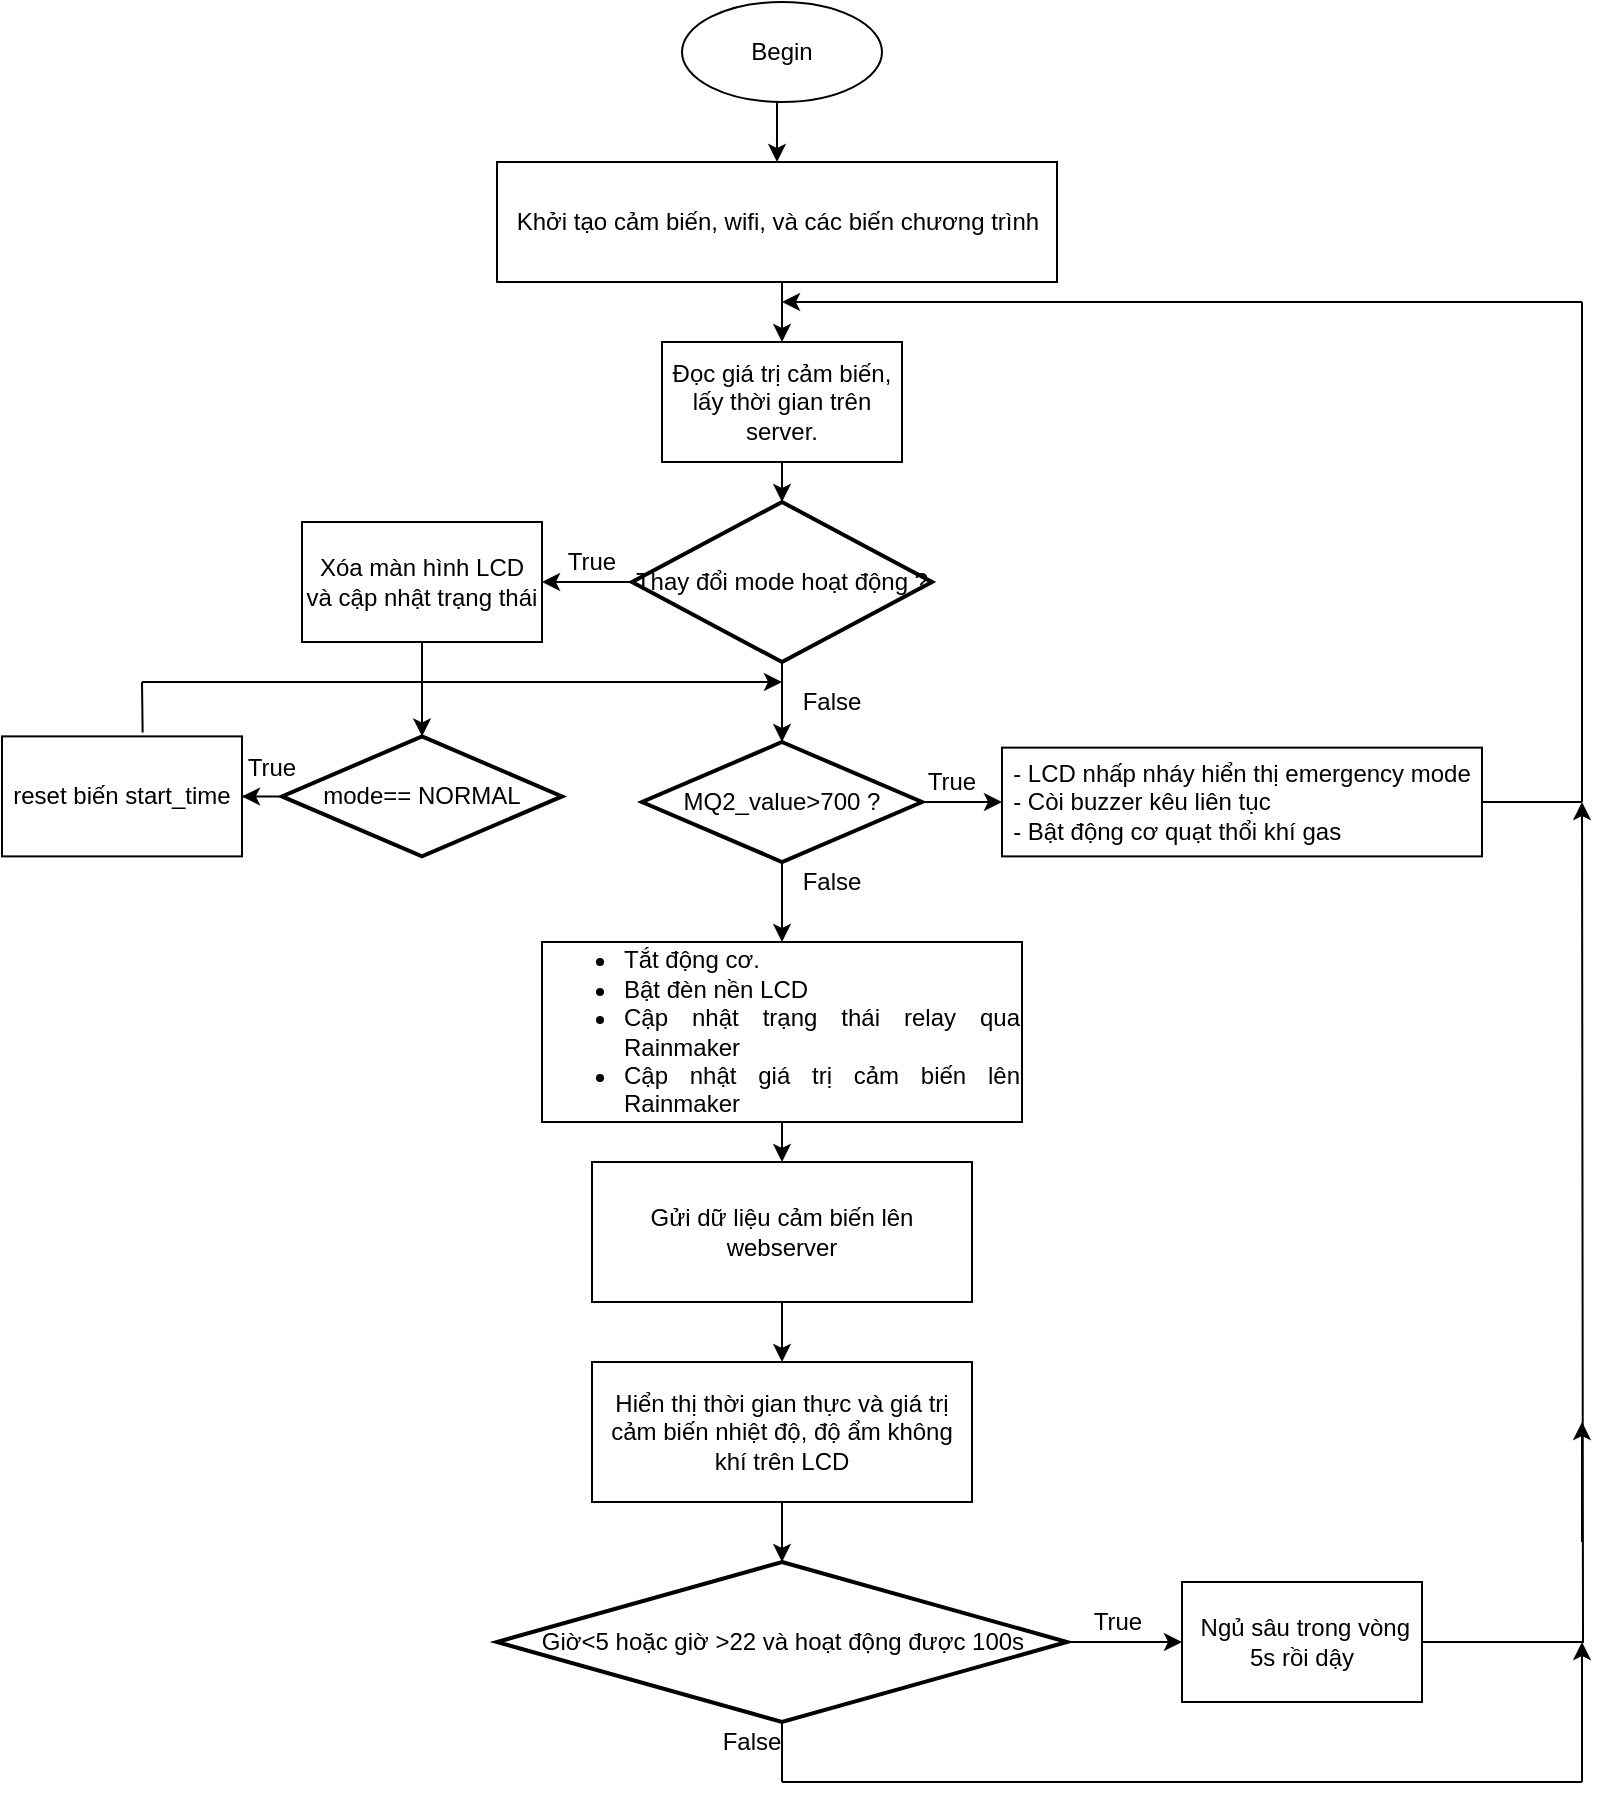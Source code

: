 <mxfile version="25.0.1">
  <diagram name="Page-1" id="8qg7KSSjWDyK8bKFyOf4">
    <mxGraphModel dx="1674" dy="772" grid="1" gridSize="10" guides="1" tooltips="1" connect="1" arrows="1" fold="1" page="1" pageScale="1" pageWidth="850" pageHeight="1100" math="0" shadow="0">
      <root>
        <mxCell id="0" />
        <mxCell id="1" parent="0" />
        <mxCell id="Wlit7dpWgTV-Mipl9ggA-3" style="edgeStyle=orthogonalEdgeStyle;rounded=0;orthogonalLoop=1;jettySize=auto;html=1;exitX=0.5;exitY=1;exitDx=0;exitDy=0;entryX=0.5;entryY=0;entryDx=0;entryDy=0;" edge="1" parent="1" source="Wlit7dpWgTV-Mipl9ggA-1" target="Wlit7dpWgTV-Mipl9ggA-2">
          <mxGeometry relative="1" as="geometry" />
        </mxCell>
        <mxCell id="Wlit7dpWgTV-Mipl9ggA-1" value="Begin" style="ellipse;whiteSpace=wrap;html=1;" vertex="1" parent="1">
          <mxGeometry x="350" y="30" width="100" height="50" as="geometry" />
        </mxCell>
        <mxCell id="Wlit7dpWgTV-Mipl9ggA-5" style="edgeStyle=orthogonalEdgeStyle;rounded=0;orthogonalLoop=1;jettySize=auto;html=1;exitX=0.5;exitY=1;exitDx=0;exitDy=0;entryX=0.5;entryY=0;entryDx=0;entryDy=0;" edge="1" parent="1" source="Wlit7dpWgTV-Mipl9ggA-2" target="Wlit7dpWgTV-Mipl9ggA-4">
          <mxGeometry relative="1" as="geometry" />
        </mxCell>
        <mxCell id="Wlit7dpWgTV-Mipl9ggA-2" value="Khởi tạo cảm biến, wifi, và các biến chương trình" style="rounded=0;whiteSpace=wrap;html=1;" vertex="1" parent="1">
          <mxGeometry x="257.5" y="110" width="280" height="60" as="geometry" />
        </mxCell>
        <mxCell id="Wlit7dpWgTV-Mipl9ggA-4" value="Đọc giá trị cảm biến, lấy thời gian trên server." style="rounded=0;whiteSpace=wrap;html=1;" vertex="1" parent="1">
          <mxGeometry x="340" y="200" width="120" height="60" as="geometry" />
        </mxCell>
        <mxCell id="Wlit7dpWgTV-Mipl9ggA-9" style="edgeStyle=orthogonalEdgeStyle;rounded=0;orthogonalLoop=1;jettySize=auto;html=1;exitX=0;exitY=0.5;exitDx=0;exitDy=0;exitPerimeter=0;entryX=1;entryY=0.5;entryDx=0;entryDy=0;" edge="1" parent="1" source="Wlit7dpWgTV-Mipl9ggA-6" target="Wlit7dpWgTV-Mipl9ggA-8">
          <mxGeometry relative="1" as="geometry" />
        </mxCell>
        <mxCell id="Wlit7dpWgTV-Mipl9ggA-6" value="Thay đổi mode hoạt động ?" style="strokeWidth=2;html=1;shape=mxgraph.flowchart.decision;whiteSpace=wrap;" vertex="1" parent="1">
          <mxGeometry x="325" y="280" width="150" height="80" as="geometry" />
        </mxCell>
        <mxCell id="Wlit7dpWgTV-Mipl9ggA-7" style="edgeStyle=orthogonalEdgeStyle;rounded=0;orthogonalLoop=1;jettySize=auto;html=1;exitX=0.5;exitY=1;exitDx=0;exitDy=0;entryX=0.5;entryY=0;entryDx=0;entryDy=0;entryPerimeter=0;" edge="1" parent="1" source="Wlit7dpWgTV-Mipl9ggA-4" target="Wlit7dpWgTV-Mipl9ggA-6">
          <mxGeometry relative="1" as="geometry" />
        </mxCell>
        <mxCell id="Wlit7dpWgTV-Mipl9ggA-8" value="Xóa màn hình LCD và cập nhật trạng thái" style="rounded=0;whiteSpace=wrap;html=1;" vertex="1" parent="1">
          <mxGeometry x="160" y="290" width="120" height="60" as="geometry" />
        </mxCell>
        <mxCell id="Wlit7dpWgTV-Mipl9ggA-13" value="" style="edgeStyle=orthogonalEdgeStyle;rounded=0;orthogonalLoop=1;jettySize=auto;html=1;" edge="1" parent="1" source="Wlit7dpWgTV-Mipl9ggA-10" target="Wlit7dpWgTV-Mipl9ggA-12">
          <mxGeometry relative="1" as="geometry" />
        </mxCell>
        <mxCell id="Wlit7dpWgTV-Mipl9ggA-10" value="mode== NORMAL" style="strokeWidth=2;html=1;shape=mxgraph.flowchart.decision;whiteSpace=wrap;" vertex="1" parent="1">
          <mxGeometry x="150" y="397.19" width="140" height="60" as="geometry" />
        </mxCell>
        <mxCell id="Wlit7dpWgTV-Mipl9ggA-11" style="edgeStyle=orthogonalEdgeStyle;rounded=0;orthogonalLoop=1;jettySize=auto;html=1;entryX=0.5;entryY=0;entryDx=0;entryDy=0;entryPerimeter=0;" edge="1" parent="1" source="Wlit7dpWgTV-Mipl9ggA-8" target="Wlit7dpWgTV-Mipl9ggA-10">
          <mxGeometry relative="1" as="geometry" />
        </mxCell>
        <mxCell id="Wlit7dpWgTV-Mipl9ggA-12" value="reset biến start_time" style="rounded=0;whiteSpace=wrap;html=1;" vertex="1" parent="1">
          <mxGeometry x="10" y="397.19" width="120" height="60" as="geometry" />
        </mxCell>
        <mxCell id="Wlit7dpWgTV-Mipl9ggA-14" value="True" style="text;strokeColor=none;align=center;fillColor=none;html=1;verticalAlign=middle;whiteSpace=wrap;rounded=0;" vertex="1" parent="1">
          <mxGeometry x="280" y="300" width="50" height="20" as="geometry" />
        </mxCell>
        <mxCell id="Wlit7dpWgTV-Mipl9ggA-15" value="True" style="text;strokeColor=none;align=center;fillColor=none;html=1;verticalAlign=middle;whiteSpace=wrap;rounded=0;" vertex="1" parent="1">
          <mxGeometry x="120" y="402.82" width="50" height="20" as="geometry" />
        </mxCell>
        <mxCell id="Wlit7dpWgTV-Mipl9ggA-20" style="edgeStyle=orthogonalEdgeStyle;rounded=0;orthogonalLoop=1;jettySize=auto;html=1;exitX=1;exitY=0.5;exitDx=0;exitDy=0;exitPerimeter=0;entryX=0;entryY=0.5;entryDx=0;entryDy=0;" edge="1" parent="1" source="Wlit7dpWgTV-Mipl9ggA-16" target="Wlit7dpWgTV-Mipl9ggA-19">
          <mxGeometry relative="1" as="geometry" />
        </mxCell>
        <mxCell id="Wlit7dpWgTV-Mipl9ggA-24" style="edgeStyle=orthogonalEdgeStyle;rounded=0;orthogonalLoop=1;jettySize=auto;html=1;exitX=0.5;exitY=1;exitDx=0;exitDy=0;exitPerimeter=0;entryX=0.5;entryY=0;entryDx=0;entryDy=0;" edge="1" parent="1" source="Wlit7dpWgTV-Mipl9ggA-16" target="Wlit7dpWgTV-Mipl9ggA-23">
          <mxGeometry relative="1" as="geometry" />
        </mxCell>
        <mxCell id="Wlit7dpWgTV-Mipl9ggA-16" value="MQ2_value&amp;gt;700 ?" style="strokeWidth=2;html=1;shape=mxgraph.flowchart.decision;whiteSpace=wrap;" vertex="1" parent="1">
          <mxGeometry x="330" y="400" width="140" height="60" as="geometry" />
        </mxCell>
        <mxCell id="Wlit7dpWgTV-Mipl9ggA-17" style="edgeStyle=orthogonalEdgeStyle;rounded=0;orthogonalLoop=1;jettySize=auto;html=1;exitX=0.5;exitY=1;exitDx=0;exitDy=0;exitPerimeter=0;entryX=0.5;entryY=0;entryDx=0;entryDy=0;entryPerimeter=0;" edge="1" parent="1" source="Wlit7dpWgTV-Mipl9ggA-6" target="Wlit7dpWgTV-Mipl9ggA-16">
          <mxGeometry relative="1" as="geometry" />
        </mxCell>
        <mxCell id="Wlit7dpWgTV-Mipl9ggA-19" value="&lt;div style=&quot;text-align: justify;&quot;&gt;&lt;span style=&quot;background-color: initial;&quot;&gt;- LCD nhấp nháy hiển thị emergency mode&lt;/span&gt;&lt;/div&gt;&lt;div style=&quot;text-align: justify;&quot;&gt;&lt;span style=&quot;background-color: initial;&quot;&gt;- Còi buzzer kêu liên tục&lt;/span&gt;&lt;/div&gt;&lt;div style=&quot;text-align: justify;&quot;&gt;- Bật động cơ quạt thổi khí gas&lt;/div&gt;" style="rounded=0;whiteSpace=wrap;html=1;" vertex="1" parent="1">
          <mxGeometry x="510" y="402.82" width="240" height="54.37" as="geometry" />
        </mxCell>
        <mxCell id="Wlit7dpWgTV-Mipl9ggA-21" value="True" style="text;strokeColor=none;align=center;fillColor=none;html=1;verticalAlign=middle;whiteSpace=wrap;rounded=0;" vertex="1" parent="1">
          <mxGeometry x="460" y="410" width="50" height="20" as="geometry" />
        </mxCell>
        <mxCell id="Wlit7dpWgTV-Mipl9ggA-22" value="False" style="text;strokeColor=none;align=center;fillColor=none;html=1;verticalAlign=middle;whiteSpace=wrap;rounded=0;" vertex="1" parent="1">
          <mxGeometry x="400" y="370" width="50" height="20" as="geometry" />
        </mxCell>
        <mxCell id="Wlit7dpWgTV-Mipl9ggA-27" style="edgeStyle=orthogonalEdgeStyle;rounded=0;orthogonalLoop=1;jettySize=auto;html=1;exitX=0.5;exitY=1;exitDx=0;exitDy=0;entryX=0.5;entryY=0;entryDx=0;entryDy=0;" edge="1" parent="1" source="Wlit7dpWgTV-Mipl9ggA-23" target="Wlit7dpWgTV-Mipl9ggA-26">
          <mxGeometry relative="1" as="geometry" />
        </mxCell>
        <mxCell id="Wlit7dpWgTV-Mipl9ggA-23" value="&lt;ul&gt;&lt;li style=&quot;text-align: justify;&quot;&gt;Tắt động cơ.&lt;/li&gt;&lt;li style=&quot;text-align: justify;&quot;&gt;Bật đèn nền LCD&lt;/li&gt;&lt;li style=&quot;text-align: justify;&quot;&gt;Cập nhật trạng thái relay qua Rainmaker&lt;/li&gt;&lt;li style=&quot;text-align: justify;&quot;&gt;Cập nhật giá trị cảm biến lên Rainmaker&lt;/li&gt;&lt;/ul&gt;" style="rounded=0;whiteSpace=wrap;html=1;" vertex="1" parent="1">
          <mxGeometry x="280" y="500" width="240" height="90" as="geometry" />
        </mxCell>
        <mxCell id="Wlit7dpWgTV-Mipl9ggA-25" value="False" style="text;strokeColor=none;align=center;fillColor=none;html=1;verticalAlign=middle;whiteSpace=wrap;rounded=0;" vertex="1" parent="1">
          <mxGeometry x="400" y="460" width="50" height="20" as="geometry" />
        </mxCell>
        <mxCell id="Wlit7dpWgTV-Mipl9ggA-45" style="edgeStyle=orthogonalEdgeStyle;rounded=0;orthogonalLoop=1;jettySize=auto;html=1;exitX=0.5;exitY=1;exitDx=0;exitDy=0;entryX=0.5;entryY=0;entryDx=0;entryDy=0;" edge="1" parent="1" source="Wlit7dpWgTV-Mipl9ggA-26" target="Wlit7dpWgTV-Mipl9ggA-44">
          <mxGeometry relative="1" as="geometry" />
        </mxCell>
        <mxCell id="Wlit7dpWgTV-Mipl9ggA-26" value="Gửi dữ liệu cảm biến lên webserver" style="rounded=0;whiteSpace=wrap;html=1;" vertex="1" parent="1">
          <mxGeometry x="305" y="610" width="190" height="70" as="geometry" />
        </mxCell>
        <mxCell id="Wlit7dpWgTV-Mipl9ggA-32" style="edgeStyle=orthogonalEdgeStyle;rounded=0;orthogonalLoop=1;jettySize=auto;html=1;exitX=1;exitY=0.5;exitDx=0;exitDy=0;exitPerimeter=0;entryX=0;entryY=0.5;entryDx=0;entryDy=0;" edge="1" parent="1" source="Wlit7dpWgTV-Mipl9ggA-28" target="Wlit7dpWgTV-Mipl9ggA-30">
          <mxGeometry relative="1" as="geometry" />
        </mxCell>
        <mxCell id="Wlit7dpWgTV-Mipl9ggA-28" value="Giờ&amp;lt;5 hoặc giờ &amp;gt;22 và hoạt động được 100s" style="strokeWidth=2;html=1;shape=mxgraph.flowchart.decision;whiteSpace=wrap;" vertex="1" parent="1">
          <mxGeometry x="257.5" y="810" width="285" height="80" as="geometry" />
        </mxCell>
        <mxCell id="Wlit7dpWgTV-Mipl9ggA-36" style="edgeStyle=orthogonalEdgeStyle;rounded=0;orthogonalLoop=1;jettySize=auto;html=1;exitX=1;exitY=0.5;exitDx=0;exitDy=0;" edge="1" parent="1" source="Wlit7dpWgTV-Mipl9ggA-30">
          <mxGeometry relative="1" as="geometry">
            <mxPoint x="800" y="430" as="targetPoint" />
          </mxGeometry>
        </mxCell>
        <mxCell id="Wlit7dpWgTV-Mipl9ggA-30" value="&amp;nbsp;Ngủ sâu trong vòng 5s rồi dậy" style="rounded=0;whiteSpace=wrap;html=1;" vertex="1" parent="1">
          <mxGeometry x="600" y="820" width="120" height="60" as="geometry" />
        </mxCell>
        <mxCell id="Wlit7dpWgTV-Mipl9ggA-33" value="" style="endArrow=none;html=1;rounded=0;" edge="1" parent="1">
          <mxGeometry width="50" height="50" relative="1" as="geometry">
            <mxPoint x="750" y="430" as="sourcePoint" />
            <mxPoint x="800" y="430" as="targetPoint" />
          </mxGeometry>
        </mxCell>
        <mxCell id="Wlit7dpWgTV-Mipl9ggA-34" value="" style="endArrow=none;html=1;rounded=0;" edge="1" parent="1">
          <mxGeometry width="50" height="50" relative="1" as="geometry">
            <mxPoint x="800" y="430" as="sourcePoint" />
            <mxPoint x="800" y="180" as="targetPoint" />
          </mxGeometry>
        </mxCell>
        <mxCell id="Wlit7dpWgTV-Mipl9ggA-35" value="" style="endArrow=classic;html=1;rounded=0;" edge="1" parent="1">
          <mxGeometry width="50" height="50" relative="1" as="geometry">
            <mxPoint x="800" y="180" as="sourcePoint" />
            <mxPoint x="400" y="180" as="targetPoint" />
          </mxGeometry>
        </mxCell>
        <mxCell id="Wlit7dpWgTV-Mipl9ggA-37" value="" style="endArrow=none;html=1;rounded=0;exitX=0.586;exitY=-0.033;exitDx=0;exitDy=0;exitPerimeter=0;" edge="1" parent="1" source="Wlit7dpWgTV-Mipl9ggA-12">
          <mxGeometry width="50" height="50" relative="1" as="geometry">
            <mxPoint x="80" y="380" as="sourcePoint" />
            <mxPoint x="80" y="370" as="targetPoint" />
          </mxGeometry>
        </mxCell>
        <mxCell id="Wlit7dpWgTV-Mipl9ggA-38" value="" style="endArrow=classic;html=1;rounded=0;" edge="1" parent="1">
          <mxGeometry width="50" height="50" relative="1" as="geometry">
            <mxPoint x="80" y="370" as="sourcePoint" />
            <mxPoint x="400" y="370" as="targetPoint" />
          </mxGeometry>
        </mxCell>
        <mxCell id="Wlit7dpWgTV-Mipl9ggA-41" value="" style="endArrow=classic;html=1;rounded=0;" edge="1" parent="1">
          <mxGeometry width="50" height="50" relative="1" as="geometry">
            <mxPoint x="800" y="800" as="sourcePoint" />
            <mxPoint x="800" y="740" as="targetPoint" />
          </mxGeometry>
        </mxCell>
        <mxCell id="Wlit7dpWgTV-Mipl9ggA-42" value="False" style="text;strokeColor=none;align=center;fillColor=none;html=1;verticalAlign=middle;whiteSpace=wrap;rounded=0;" vertex="1" parent="1">
          <mxGeometry x="360" y="890" width="50" height="20" as="geometry" />
        </mxCell>
        <mxCell id="Wlit7dpWgTV-Mipl9ggA-43" value="True" style="text;strokeColor=none;align=center;fillColor=none;html=1;verticalAlign=middle;whiteSpace=wrap;rounded=0;" vertex="1" parent="1">
          <mxGeometry x="542.5" y="830" width="50" height="20" as="geometry" />
        </mxCell>
        <mxCell id="Wlit7dpWgTV-Mipl9ggA-44" value="Hiển thị thời gian thực và giá trị cảm biến nhiệt độ, độ ẩm không khí trên LCD" style="rounded=0;whiteSpace=wrap;html=1;" vertex="1" parent="1">
          <mxGeometry x="305" y="710" width="190" height="70" as="geometry" />
        </mxCell>
        <mxCell id="Wlit7dpWgTV-Mipl9ggA-46" style="edgeStyle=orthogonalEdgeStyle;rounded=0;orthogonalLoop=1;jettySize=auto;html=1;exitX=0.5;exitY=1;exitDx=0;exitDy=0;entryX=0.5;entryY=0;entryDx=0;entryDy=0;entryPerimeter=0;" edge="1" parent="1" source="Wlit7dpWgTV-Mipl9ggA-44" target="Wlit7dpWgTV-Mipl9ggA-28">
          <mxGeometry relative="1" as="geometry" />
        </mxCell>
        <mxCell id="Wlit7dpWgTV-Mipl9ggA-47" value="" style="endArrow=none;html=1;rounded=0;" edge="1" parent="1">
          <mxGeometry width="50" height="50" relative="1" as="geometry">
            <mxPoint x="400" y="920" as="sourcePoint" />
            <mxPoint x="400" y="890" as="targetPoint" />
          </mxGeometry>
        </mxCell>
        <mxCell id="Wlit7dpWgTV-Mipl9ggA-48" value="" style="endArrow=none;html=1;rounded=0;" edge="1" parent="1">
          <mxGeometry width="50" height="50" relative="1" as="geometry">
            <mxPoint x="400" y="920" as="sourcePoint" />
            <mxPoint x="800" y="920" as="targetPoint" />
          </mxGeometry>
        </mxCell>
        <mxCell id="Wlit7dpWgTV-Mipl9ggA-49" value="" style="endArrow=classic;html=1;rounded=0;" edge="1" parent="1">
          <mxGeometry width="50" height="50" relative="1" as="geometry">
            <mxPoint x="800" y="920" as="sourcePoint" />
            <mxPoint x="800" y="850" as="targetPoint" />
          </mxGeometry>
        </mxCell>
      </root>
    </mxGraphModel>
  </diagram>
</mxfile>
